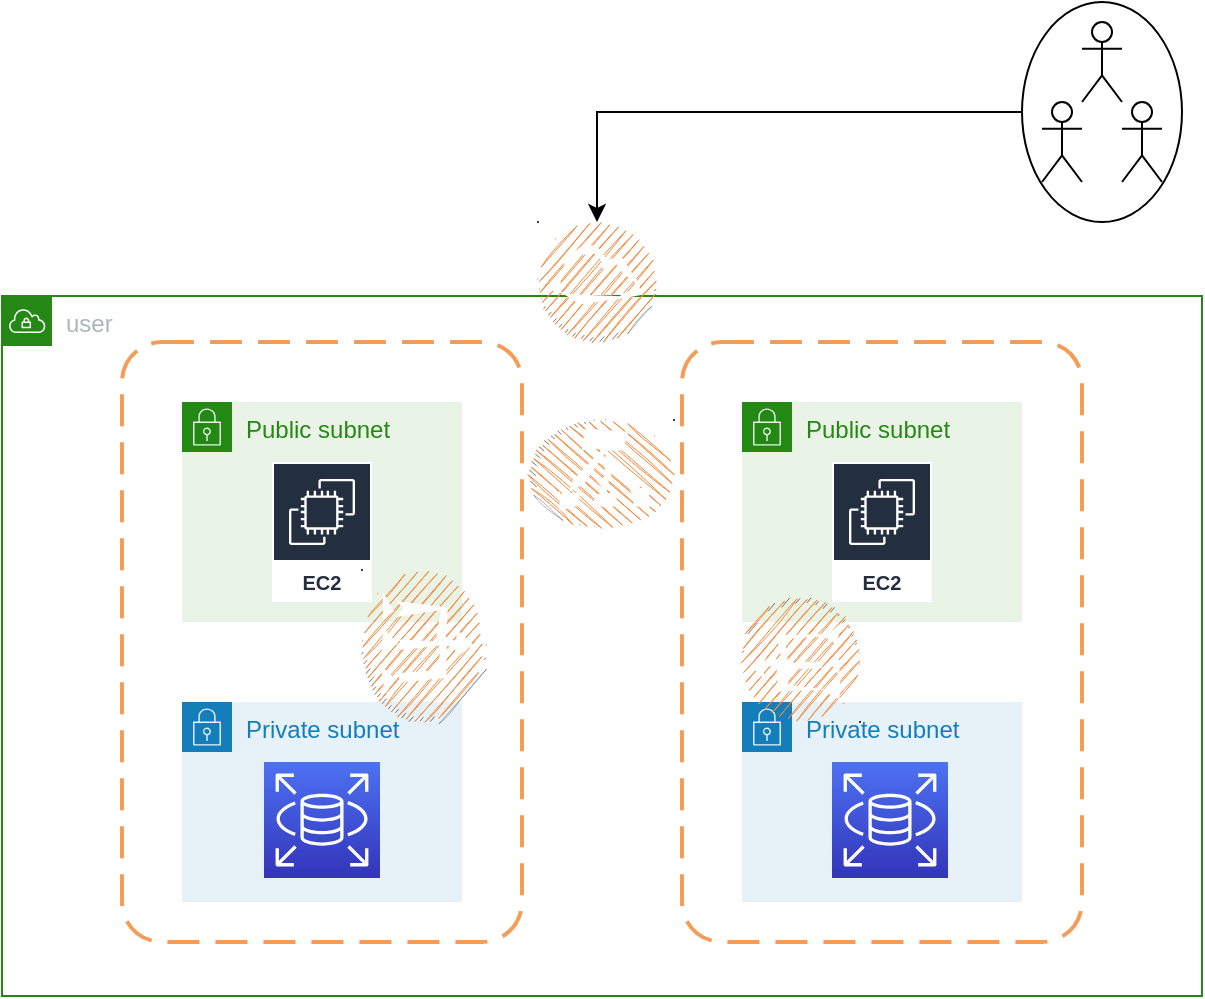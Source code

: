 <mxfile version="14.7.3" type="github">
  <diagram id="J7n76ALA4mjgayzZA591" name="Page-1">
    <mxGraphModel dx="1332" dy="1676" grid="1" gridSize="10" guides="1" tooltips="1" connect="1" arrows="1" fold="1" page="1" pageScale="1" pageWidth="850" pageHeight="1100" math="0" shadow="0">
      <root>
        <mxCell id="0" />
        <mxCell id="1" parent="0" />
        <mxCell id="5e4T0RW5PceNcQrl8OtT-1" value="user&lt;br&gt;" style="points=[[0,0],[0.25,0],[0.5,0],[0.75,0],[1,0],[1,0.25],[1,0.5],[1,0.75],[1,1],[0.75,1],[0.5,1],[0.25,1],[0,1],[0,0.75],[0,0.5],[0,0.25]];outlineConnect=0;gradientColor=none;html=1;whiteSpace=wrap;fontSize=12;fontStyle=0;shape=mxgraph.aws4.group;grIcon=mxgraph.aws4.group_vpc;strokeColor=#248814;fillColor=none;verticalAlign=top;align=left;spacingLeft=30;fontColor=#AAB7B8;dashed=0;" parent="1" vertex="1">
          <mxGeometry x="110" y="127" width="600" height="350" as="geometry" />
        </mxCell>
        <mxCell id="iaY6LXMLE5N2k6unH0Wu-10" style="edgeStyle=orthogonalEdgeStyle;rounded=0;orthogonalLoop=1;jettySize=auto;html=1;exitX=0;exitY=0.5;exitDx=0;exitDy=0;entryX=0.5;entryY=0;entryDx=0;entryDy=0;entryPerimeter=0;" edge="1" parent="1" source="5e4T0RW5PceNcQrl8OtT-30" target="__GgevI9h3PinIn9Qw_e-9">
          <mxGeometry relative="1" as="geometry">
            <mxPoint x="390" y="35" as="targetPoint" />
          </mxGeometry>
        </mxCell>
        <mxCell id="5e4T0RW5PceNcQrl8OtT-30" value="" style="ellipse;whiteSpace=wrap;html=1;" parent="1" vertex="1">
          <mxGeometry x="620" y="-20" width="80" height="110" as="geometry" />
        </mxCell>
        <mxCell id="O0FWr3Q6hlkiJW6gRVoH-1" value="" style="rounded=1;arcSize=10;dashed=1;strokeColor=#F59D56;fillColor=none;gradientColor=none;dashPattern=8 4;strokeWidth=2;" parent="1" vertex="1">
          <mxGeometry x="170" y="150" width="200" height="300" as="geometry" />
        </mxCell>
        <mxCell id="O0FWr3Q6hlkiJW6gRVoH-2" value="" style="rounded=1;arcSize=10;dashed=1;strokeColor=#F59D56;fillColor=none;gradientColor=none;dashPattern=8 4;strokeWidth=2;" parent="1" vertex="1">
          <mxGeometry x="450" y="150" width="200" height="300" as="geometry" />
        </mxCell>
        <mxCell id="O0FWr3Q6hlkiJW6gRVoH-8" value="Public subnet" style="points=[[0,0],[0.25,0],[0.5,0],[0.75,0],[1,0],[1,0.25],[1,0.5],[1,0.75],[1,1],[0.75,1],[0.5,1],[0.25,1],[0,1],[0,0.75],[0,0.5],[0,0.25]];outlineConnect=0;gradientColor=none;html=1;whiteSpace=wrap;fontSize=12;fontStyle=0;shape=mxgraph.aws4.group;grIcon=mxgraph.aws4.group_security_group;grStroke=0;strokeColor=#248814;fillColor=#E9F3E6;verticalAlign=top;align=left;spacingLeft=30;fontColor=#248814;dashed=0;" parent="1" vertex="1">
          <mxGeometry x="200" y="180" width="140" height="110" as="geometry" />
        </mxCell>
        <mxCell id="O0FWr3Q6hlkiJW6gRVoH-10" value="Private subnet" style="points=[[0,0],[0.25,0],[0.5,0],[0.75,0],[1,0],[1,0.25],[1,0.5],[1,0.75],[1,1],[0.75,1],[0.5,1],[0.25,1],[0,1],[0,0.75],[0,0.5],[0,0.25]];outlineConnect=0;gradientColor=none;html=1;whiteSpace=wrap;fontSize=12;fontStyle=0;shape=mxgraph.aws4.group;grIcon=mxgraph.aws4.group_security_group;grStroke=0;strokeColor=#147EBA;fillColor=#E6F2F8;verticalAlign=top;align=left;spacingLeft=30;fontColor=#147EBA;dashed=0;" parent="1" vertex="1">
          <mxGeometry x="200" y="330" width="140" height="100" as="geometry" />
        </mxCell>
        <mxCell id="O0FWr3Q6hlkiJW6gRVoH-15" value="Private subnet" style="points=[[0,0],[0.25,0],[0.5,0],[0.75,0],[1,0],[1,0.25],[1,0.5],[1,0.75],[1,1],[0.75,1],[0.5,1],[0.25,1],[0,1],[0,0.75],[0,0.5],[0,0.25]];outlineConnect=0;gradientColor=none;html=1;whiteSpace=wrap;fontSize=12;fontStyle=0;shape=mxgraph.aws4.group;grIcon=mxgraph.aws4.group_security_group;grStroke=0;strokeColor=#147EBA;fillColor=#E6F2F8;verticalAlign=top;align=left;spacingLeft=30;fontColor=#147EBA;dashed=0;" parent="1" vertex="1">
          <mxGeometry x="480" y="330" width="140" height="100" as="geometry" />
        </mxCell>
        <mxCell id="O0FWr3Q6hlkiJW6gRVoH-21" value="&lt;br&gt;EC2" style="outlineConnect=0;fontColor=#232F3E;gradientColor=none;strokeColor=#ffffff;fillColor=#232F3E;dashed=0;verticalLabelPosition=middle;verticalAlign=bottom;align=center;html=1;whiteSpace=wrap;fontSize=10;fontStyle=1;spacing=3;shape=mxgraph.aws4.productIcon;prIcon=mxgraph.aws4.ec2;" parent="1" vertex="1">
          <mxGeometry x="245" y="210" width="50" height="70" as="geometry" />
        </mxCell>
        <mxCell id="__GgevI9h3PinIn9Qw_e-1" value="Public subnet" style="points=[[0,0],[0.25,0],[0.5,0],[0.75,0],[1,0],[1,0.25],[1,0.5],[1,0.75],[1,1],[0.75,1],[0.5,1],[0.25,1],[0,1],[0,0.75],[0,0.5],[0,0.25]];outlineConnect=0;gradientColor=none;html=1;whiteSpace=wrap;fontSize=12;fontStyle=0;shape=mxgraph.aws4.group;grIcon=mxgraph.aws4.group_security_group;grStroke=0;strokeColor=#248814;fillColor=#E9F3E6;verticalAlign=top;align=left;spacingLeft=30;fontColor=#248814;dashed=0;" parent="1" vertex="1">
          <mxGeometry x="480" y="180" width="140" height="110" as="geometry" />
        </mxCell>
        <mxCell id="__GgevI9h3PinIn9Qw_e-2" value="&lt;br&gt;EC2" style="outlineConnect=0;fontColor=#232F3E;gradientColor=none;strokeColor=#ffffff;fillColor=#232F3E;dashed=0;verticalLabelPosition=middle;verticalAlign=bottom;align=center;html=1;whiteSpace=wrap;fontSize=10;fontStyle=1;spacing=3;shape=mxgraph.aws4.productIcon;prIcon=mxgraph.aws4.ec2;sketch=0;" parent="1" vertex="1">
          <mxGeometry x="525" y="210" width="50" height="70" as="geometry" />
        </mxCell>
        <mxCell id="__GgevI9h3PinIn9Qw_e-3" value="" style="points=[[0,0,0],[0.25,0,0],[0.5,0,0],[0.75,0,0],[1,0,0],[0,1,0],[0.25,1,0],[0.5,1,0],[0.75,1,0],[1,1,0],[0,0.25,0],[0,0.5,0],[0,0.75,0],[1,0.25,0],[1,0.5,0],[1,0.75,0]];outlineConnect=0;fontColor=#232F3E;gradientColor=#4D72F3;gradientDirection=north;fillColor=#3334B9;strokeColor=#ffffff;dashed=0;verticalLabelPosition=bottom;verticalAlign=top;align=center;html=1;fontSize=12;fontStyle=0;aspect=fixed;shape=mxgraph.aws4.resourceIcon;resIcon=mxgraph.aws4.rds;" parent="1" vertex="1">
          <mxGeometry x="241" y="360" width="58" height="58" as="geometry" />
        </mxCell>
        <mxCell id="__GgevI9h3PinIn9Qw_e-4" value="" style="points=[[0,0,0],[0.25,0,0],[0.5,0,0],[0.75,0,0],[1,0,0],[0,1,0],[0.25,1,0],[0.5,1,0],[0.75,1,0],[1,1,0],[0,0.25,0],[0,0.5,0],[0,0.75,0],[1,0.25,0],[1,0.5,0],[1,0.75,0]];outlineConnect=0;fontColor=#232F3E;gradientColor=#4D72F3;gradientDirection=north;fillColor=#3334B9;strokeColor=#ffffff;dashed=0;verticalLabelPosition=bottom;verticalAlign=top;align=center;html=1;fontSize=12;fontStyle=0;aspect=fixed;shape=mxgraph.aws4.resourceIcon;resIcon=mxgraph.aws4.rds;" parent="1" vertex="1">
          <mxGeometry x="525" y="360" width="58" height="58" as="geometry" />
        </mxCell>
        <mxCell id="__GgevI9h3PinIn9Qw_e-5" value="" style="outlineConnect=0;dashed=0;verticalLabelPosition=bottom;verticalAlign=top;align=center;html=1;shape=mxgraph.aws3.vpc_nat_gateway;fillColor=#F58536;gradientColor=none;sketch=1;" parent="1" vertex="1">
          <mxGeometry x="290" y="264" width="60" height="76" as="geometry" />
        </mxCell>
        <mxCell id="__GgevI9h3PinIn9Qw_e-6" value="" style="outlineConnect=0;dashed=0;verticalLabelPosition=bottom;verticalAlign=top;align=center;html=1;shape=mxgraph.aws3.vpc_nat_gateway;fillColor=#F58536;gradientColor=none;rotation=-180;sketch=1;" parent="1" vertex="1">
          <mxGeometry x="480" y="278" width="59" height="62" as="geometry" />
        </mxCell>
        <mxCell id="__GgevI9h3PinIn9Qw_e-10" value="" style="outlineConnect=0;dashed=0;verticalLabelPosition=bottom;verticalAlign=top;align=center;html=1;shape=mxgraph.aws3.classic_load_balancer;fillColor=#F58534;gradientColor=none;rotation=90;shadow=0;sketch=1;" parent="1" vertex="1">
          <mxGeometry x="383" y="180" width="54" height="72" as="geometry" />
        </mxCell>
        <mxCell id="5e4T0RW5PceNcQrl8OtT-19" value="" style="shape=umlActor;verticalLabelPosition=bottom;verticalAlign=top;html=1;outlineConnect=0;" parent="1" vertex="1">
          <mxGeometry x="650" y="-10" width="20" height="40" as="geometry" />
        </mxCell>
        <mxCell id="5e4T0RW5PceNcQrl8OtT-28" value="" style="shape=umlActor;verticalLabelPosition=bottom;verticalAlign=top;html=1;outlineConnect=0;" parent="1" vertex="1">
          <mxGeometry x="630" y="30" width="20" height="40" as="geometry" />
        </mxCell>
        <mxCell id="5e4T0RW5PceNcQrl8OtT-29" value="" style="shape=umlActor;verticalLabelPosition=bottom;verticalAlign=top;html=1;outlineConnect=0;" parent="1" vertex="1">
          <mxGeometry x="670" y="30" width="20" height="40" as="geometry" />
        </mxCell>
        <mxCell id="__GgevI9h3PinIn9Qw_e-9" value="" style="outlineConnect=0;dashed=0;verticalLabelPosition=bottom;verticalAlign=top;align=center;html=1;shape=mxgraph.aws3.internet_gateway;fillColor=#F58536;gradientColor=none;sketch=1;" parent="1" vertex="1">
          <mxGeometry x="378" y="90" width="59" height="60" as="geometry" />
        </mxCell>
      </root>
    </mxGraphModel>
  </diagram>
</mxfile>
